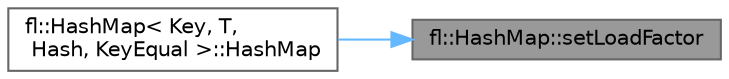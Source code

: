 digraph "fl::HashMap::setLoadFactor"
{
 // INTERACTIVE_SVG=YES
 // LATEX_PDF_SIZE
  bgcolor="transparent";
  edge [fontname=Helvetica,fontsize=10,labelfontname=Helvetica,labelfontsize=10];
  node [fontname=Helvetica,fontsize=10,shape=box,height=0.2,width=0.4];
  rankdir="RL";
  Node1 [id="Node000001",label="fl::HashMap::setLoadFactor",height=0.2,width=0.4,color="gray40", fillcolor="grey60", style="filled", fontcolor="black",tooltip=" "];
  Node1 -> Node2 [id="edge1_Node000001_Node000002",dir="back",color="steelblue1",style="solid",tooltip=" "];
  Node2 [id="Node000002",label="fl::HashMap\< Key, T,\l Hash, KeyEqual \>::HashMap",height=0.2,width=0.4,color="grey40", fillcolor="white", style="filled",URL="$dc/de6/classfl_1_1_hash_map_a47101f91feba98bcd0be462b893b1639.html#a47101f91feba98bcd0be462b893b1639",tooltip=" "];
}
